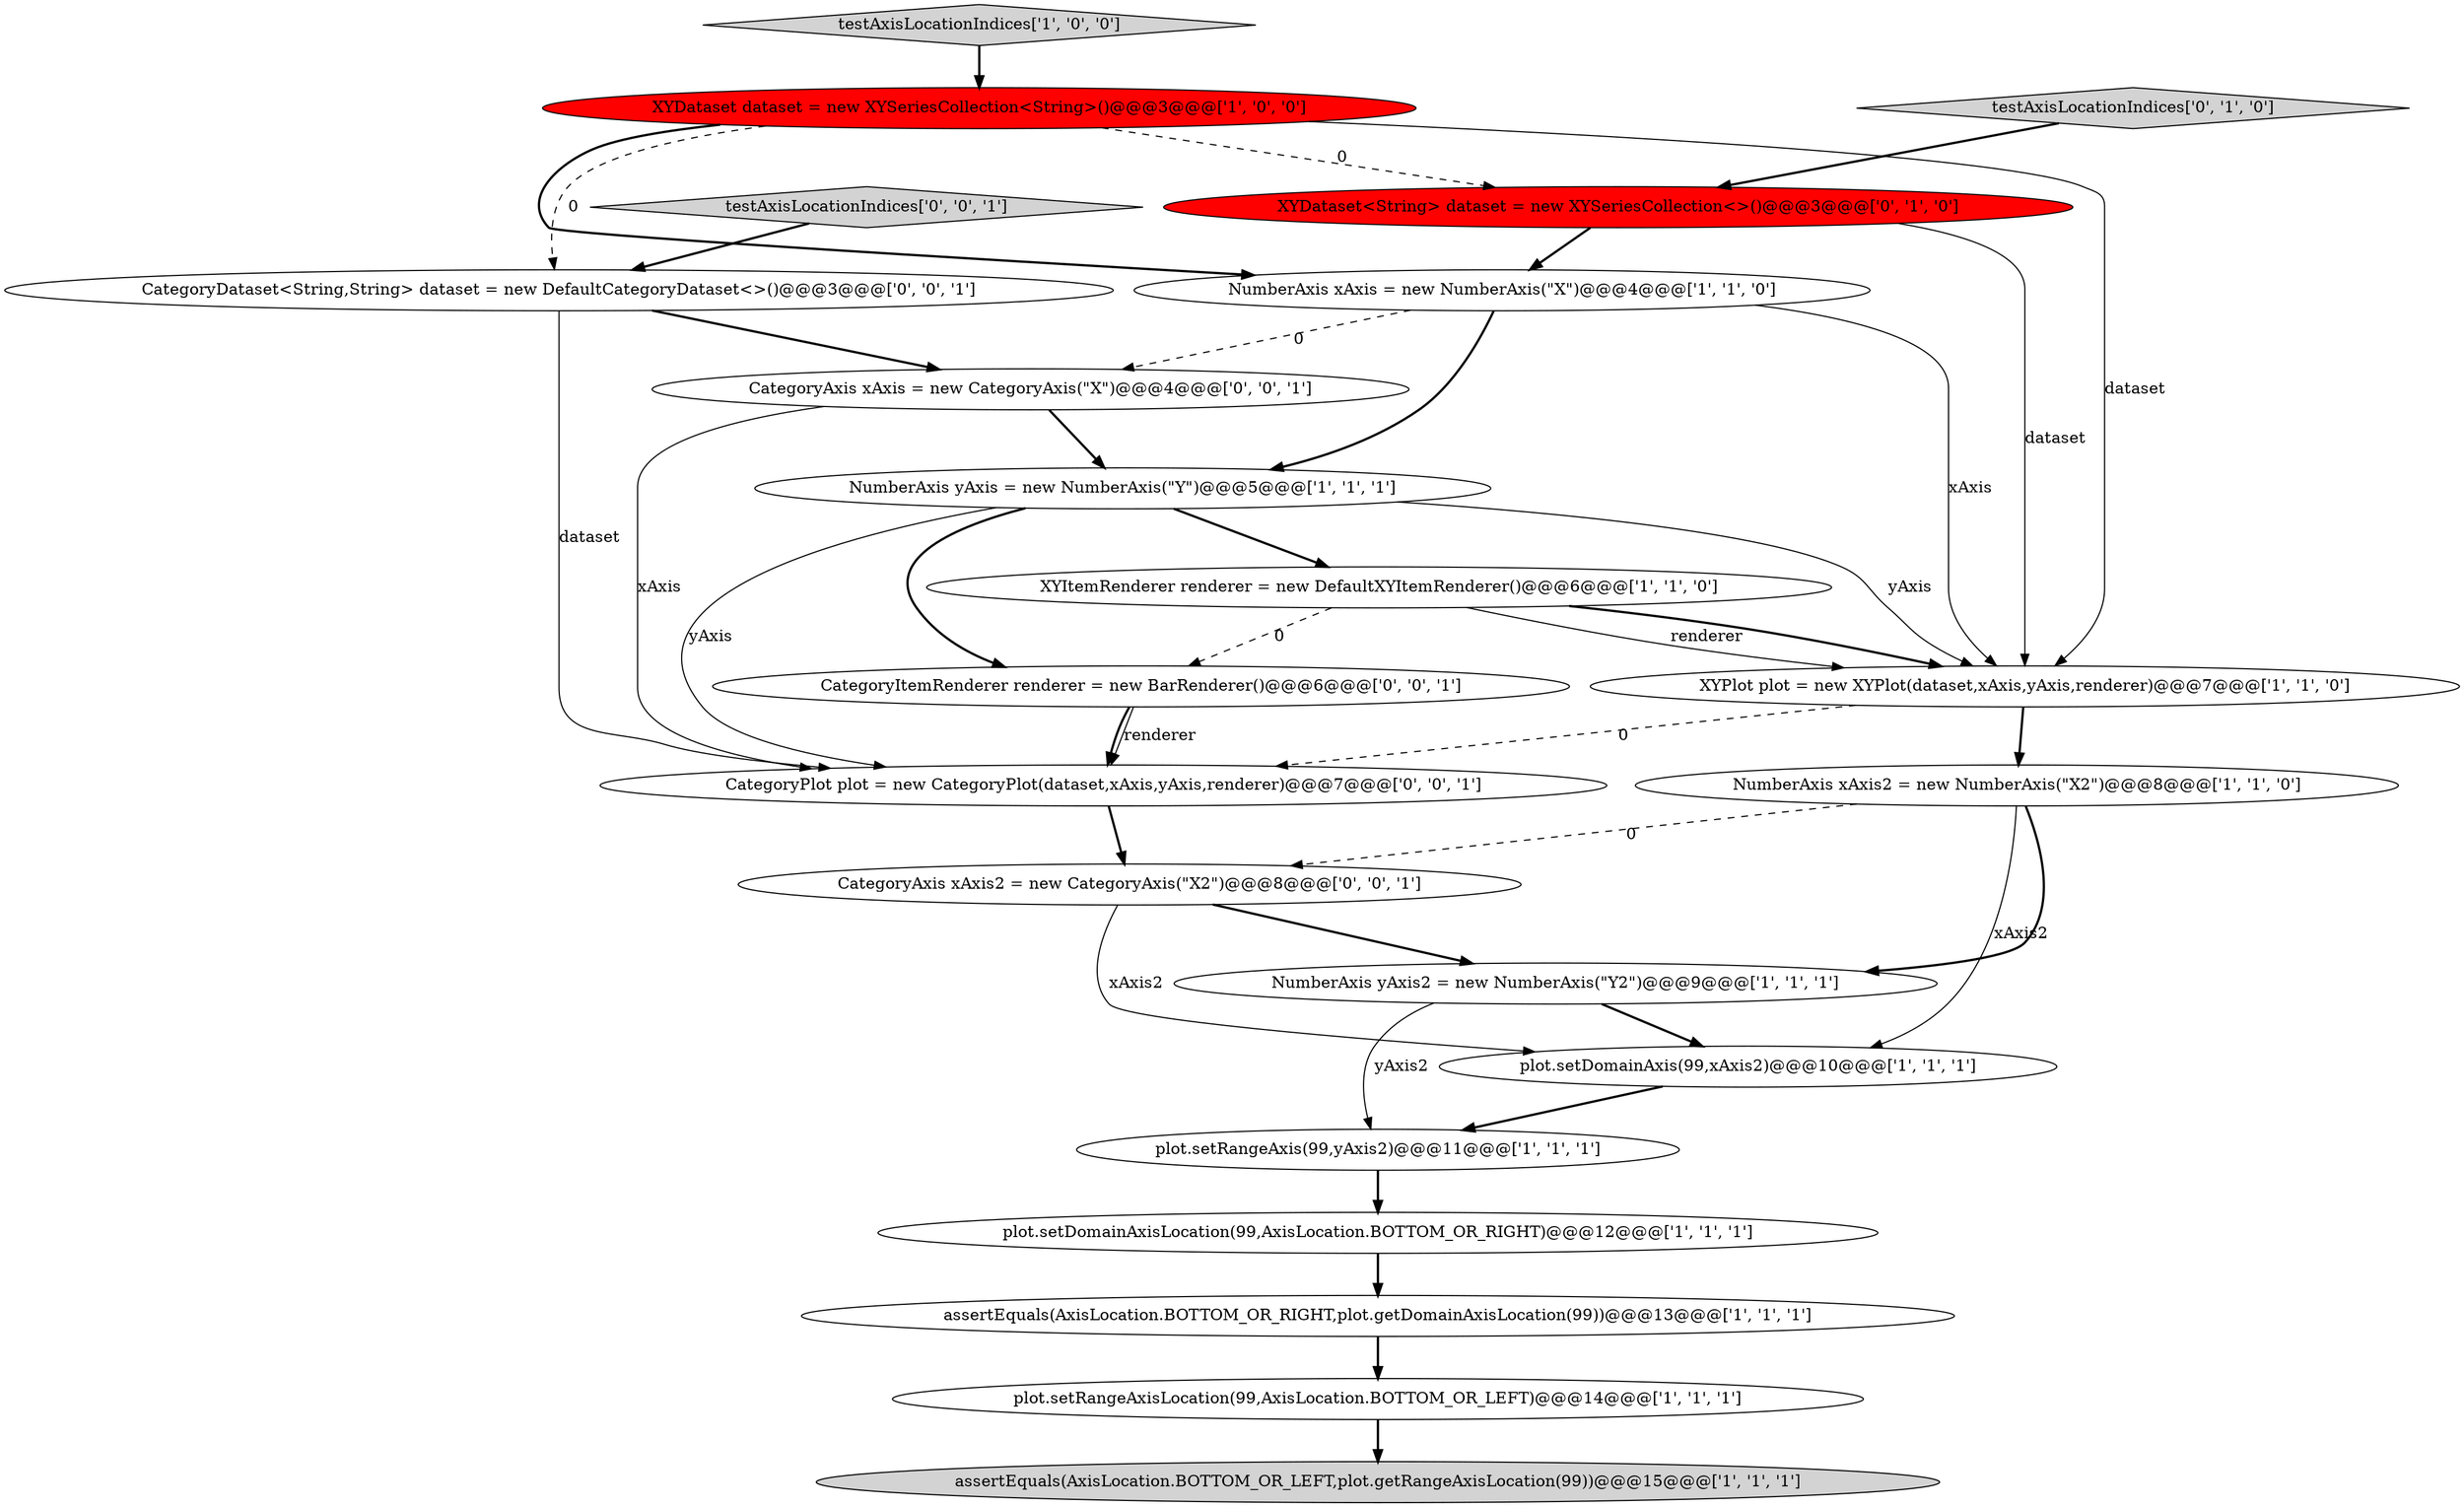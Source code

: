 digraph {
4 [style = filled, label = "testAxisLocationIndices['1', '0', '0']", fillcolor = lightgray, shape = diamond image = "AAA0AAABBB1BBB"];
6 [style = filled, label = "plot.setDomainAxisLocation(99,AxisLocation.BOTTOM_OR_RIGHT)@@@12@@@['1', '1', '1']", fillcolor = white, shape = ellipse image = "AAA0AAABBB1BBB"];
17 [style = filled, label = "testAxisLocationIndices['0', '0', '1']", fillcolor = lightgray, shape = diamond image = "AAA0AAABBB3BBB"];
21 [style = filled, label = "CategoryPlot plot = new CategoryPlot(dataset,xAxis,yAxis,renderer)@@@7@@@['0', '0', '1']", fillcolor = white, shape = ellipse image = "AAA0AAABBB3BBB"];
11 [style = filled, label = "NumberAxis yAxis2 = new NumberAxis(\"Y2\")@@@9@@@['1', '1', '1']", fillcolor = white, shape = ellipse image = "AAA0AAABBB1BBB"];
13 [style = filled, label = "NumberAxis yAxis = new NumberAxis(\"Y\")@@@5@@@['1', '1', '1']", fillcolor = white, shape = ellipse image = "AAA0AAABBB1BBB"];
16 [style = filled, label = "CategoryAxis xAxis = new CategoryAxis(\"X\")@@@4@@@['0', '0', '1']", fillcolor = white, shape = ellipse image = "AAA0AAABBB3BBB"];
7 [style = filled, label = "XYItemRenderer renderer = new DefaultXYItemRenderer()@@@6@@@['1', '1', '0']", fillcolor = white, shape = ellipse image = "AAA0AAABBB1BBB"];
1 [style = filled, label = "XYDataset dataset = new XYSeriesCollection<String>()@@@3@@@['1', '0', '0']", fillcolor = red, shape = ellipse image = "AAA1AAABBB1BBB"];
5 [style = filled, label = "NumberAxis xAxis2 = new NumberAxis(\"X2\")@@@8@@@['1', '1', '0']", fillcolor = white, shape = ellipse image = "AAA0AAABBB1BBB"];
18 [style = filled, label = "CategoryItemRenderer renderer = new BarRenderer()@@@6@@@['0', '0', '1']", fillcolor = white, shape = ellipse image = "AAA0AAABBB3BBB"];
2 [style = filled, label = "plot.setRangeAxis(99,yAxis2)@@@11@@@['1', '1', '1']", fillcolor = white, shape = ellipse image = "AAA0AAABBB1BBB"];
10 [style = filled, label = "plot.setRangeAxisLocation(99,AxisLocation.BOTTOM_OR_LEFT)@@@14@@@['1', '1', '1']", fillcolor = white, shape = ellipse image = "AAA0AAABBB1BBB"];
0 [style = filled, label = "NumberAxis xAxis = new NumberAxis(\"X\")@@@4@@@['1', '1', '0']", fillcolor = white, shape = ellipse image = "AAA0AAABBB1BBB"];
15 [style = filled, label = "XYDataset<String> dataset = new XYSeriesCollection<>()@@@3@@@['0', '1', '0']", fillcolor = red, shape = ellipse image = "AAA1AAABBB2BBB"];
19 [style = filled, label = "CategoryAxis xAxis2 = new CategoryAxis(\"X2\")@@@8@@@['0', '0', '1']", fillcolor = white, shape = ellipse image = "AAA0AAABBB3BBB"];
8 [style = filled, label = "XYPlot plot = new XYPlot(dataset,xAxis,yAxis,renderer)@@@7@@@['1', '1', '0']", fillcolor = white, shape = ellipse image = "AAA0AAABBB1BBB"];
12 [style = filled, label = "plot.setDomainAxis(99,xAxis2)@@@10@@@['1', '1', '1']", fillcolor = white, shape = ellipse image = "AAA0AAABBB1BBB"];
3 [style = filled, label = "assertEquals(AxisLocation.BOTTOM_OR_LEFT,plot.getRangeAxisLocation(99))@@@15@@@['1', '1', '1']", fillcolor = lightgray, shape = ellipse image = "AAA0AAABBB1BBB"];
14 [style = filled, label = "testAxisLocationIndices['0', '1', '0']", fillcolor = lightgray, shape = diamond image = "AAA0AAABBB2BBB"];
9 [style = filled, label = "assertEquals(AxisLocation.BOTTOM_OR_RIGHT,plot.getDomainAxisLocation(99))@@@13@@@['1', '1', '1']", fillcolor = white, shape = ellipse image = "AAA0AAABBB1BBB"];
20 [style = filled, label = "CategoryDataset<String,String> dataset = new DefaultCategoryDataset<>()@@@3@@@['0', '0', '1']", fillcolor = white, shape = ellipse image = "AAA0AAABBB3BBB"];
13->21 [style = solid, label="yAxis"];
16->13 [style = bold, label=""];
7->8 [style = solid, label="renderer"];
7->18 [style = dashed, label="0"];
0->13 [style = bold, label=""];
21->19 [style = bold, label=""];
15->8 [style = solid, label="dataset"];
16->21 [style = solid, label="xAxis"];
18->21 [style = solid, label="renderer"];
2->6 [style = bold, label=""];
19->12 [style = solid, label="xAxis2"];
1->15 [style = dashed, label="0"];
0->16 [style = dashed, label="0"];
10->3 [style = bold, label=""];
19->11 [style = bold, label=""];
11->12 [style = bold, label=""];
1->0 [style = bold, label=""];
9->10 [style = bold, label=""];
8->21 [style = dashed, label="0"];
7->8 [style = bold, label=""];
1->20 [style = dashed, label="0"];
12->2 [style = bold, label=""];
20->16 [style = bold, label=""];
5->12 [style = solid, label="xAxis2"];
8->5 [style = bold, label=""];
0->8 [style = solid, label="xAxis"];
13->7 [style = bold, label=""];
15->0 [style = bold, label=""];
11->2 [style = solid, label="yAxis2"];
13->8 [style = solid, label="yAxis"];
14->15 [style = bold, label=""];
5->11 [style = bold, label=""];
4->1 [style = bold, label=""];
18->21 [style = bold, label=""];
6->9 [style = bold, label=""];
20->21 [style = solid, label="dataset"];
5->19 [style = dashed, label="0"];
13->18 [style = bold, label=""];
17->20 [style = bold, label=""];
1->8 [style = solid, label="dataset"];
}
